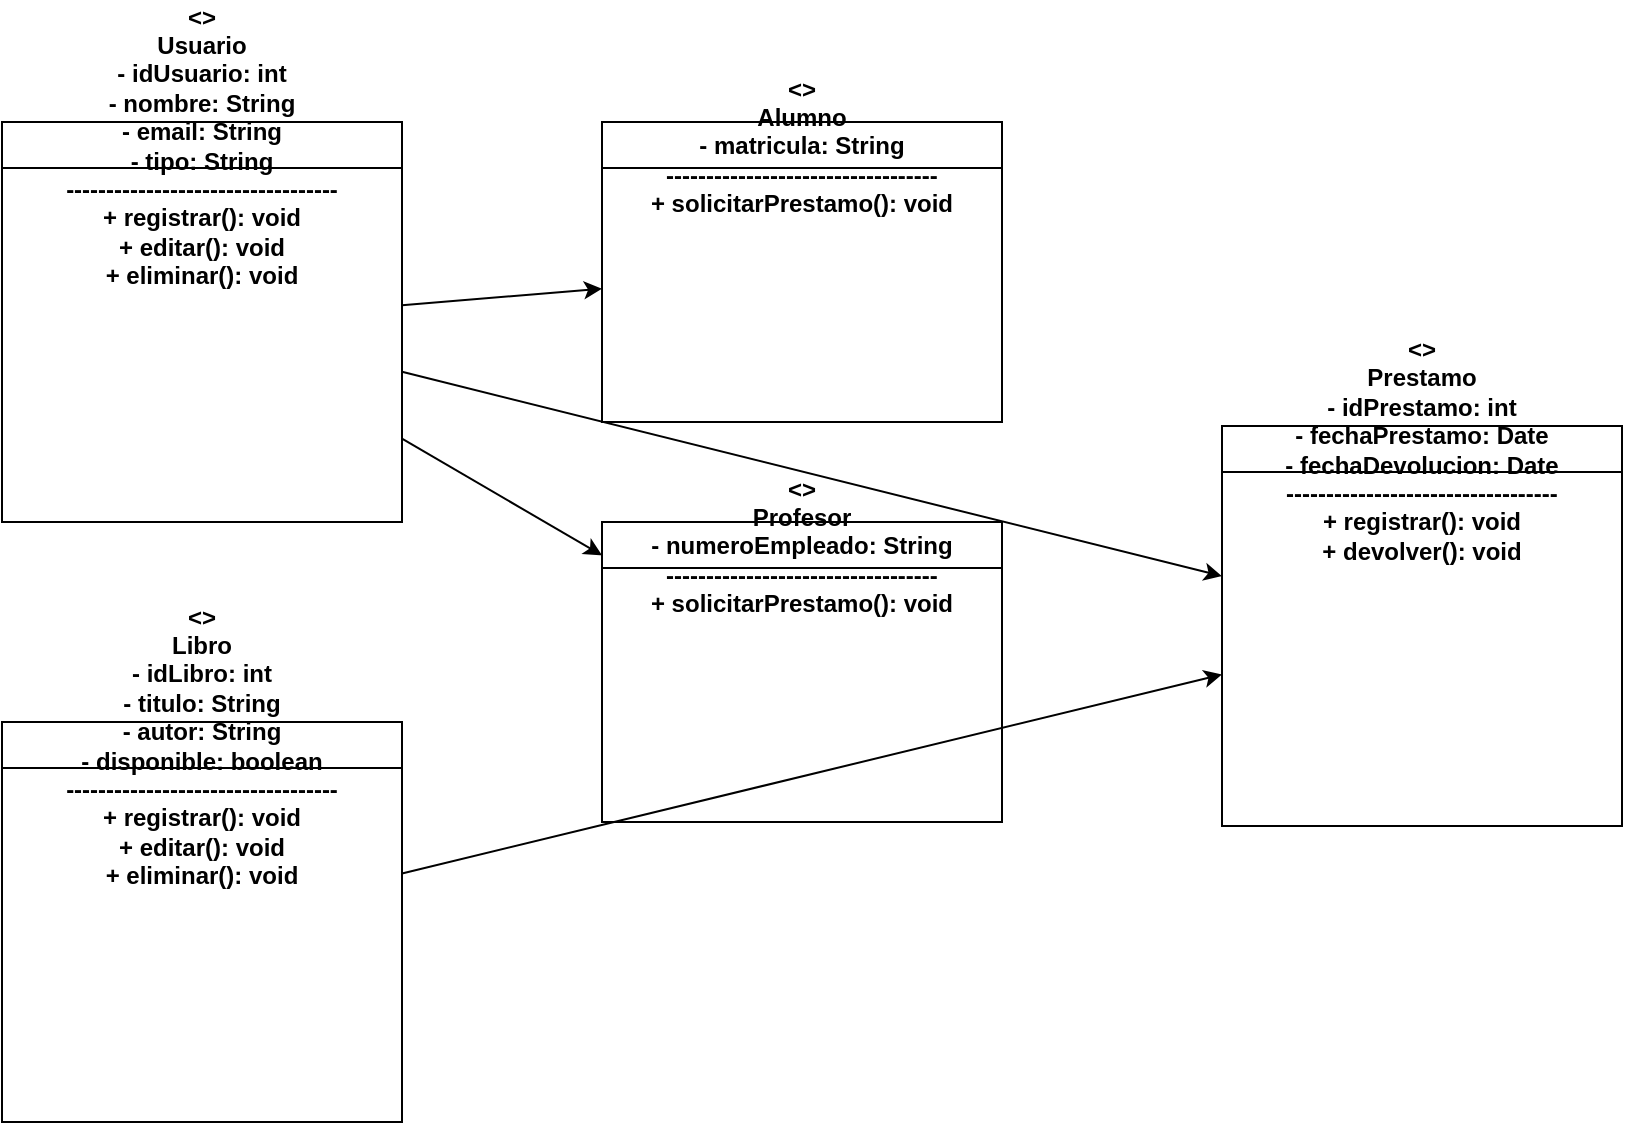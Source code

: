 <mxfile version="25.0.3">
  <diagram name="Diagrama de Clases" id="UyDmIMOKHdZ-Lj4BwbpG">
    <mxGraphModel dx="999" dy="530" grid="1" gridSize="10" guides="1" tooltips="1" connect="1" arrows="1" fold="1" page="1" pageScale="1" pageWidth="850" pageHeight="1100" math="0" shadow="0">
      <root>
        <mxCell id="0" />
        <mxCell id="1" parent="0" />
        <mxCell id="jBuS8J2EX25bI23QQKEZ-1" value="&lt;&lt;Clase&gt;&gt;&#xa;Usuario&#xa;- idUsuario: int&#xa;- nombre: String&#xa;- email: String&#xa;- tipo: String&#xa;----------------------------------&#xa;+ registrar(): void&#xa;+ editar(): void&#xa;+ eliminar(): void" style="swimlane;whiteSpace=wrap;html=1;" parent="1" vertex="1">
          <mxGeometry x="100" y="90" width="200" height="200" as="geometry" />
        </mxCell>
        <mxCell id="jBuS8J2EX25bI23QQKEZ-2" value="&lt;&lt;Clase&gt;&gt;&#xa;Alumno&#xa;- matricula: String&#xa;----------------------------------&#xa;+ solicitarPrestamo(): void" style="swimlane;whiteSpace=wrap;html=1;" parent="1" vertex="1">
          <mxGeometry x="400" y="90" width="200" height="150" as="geometry" />
        </mxCell>
        <mxCell id="jBuS8J2EX25bI23QQKEZ-3" value="&lt;&lt;Clase&gt;&gt;&#xa;Profesor&#xa;- numeroEmpleado: String&#xa;----------------------------------&#xa;+ solicitarPrestamo(): void" style="swimlane;whiteSpace=wrap;html=1;" parent="1" vertex="1">
          <mxGeometry x="400" y="290" width="200" height="150" as="geometry" />
        </mxCell>
        <mxCell id="jBuS8J2EX25bI23QQKEZ-4" value="&lt;&lt;Clase&gt;&gt;&#xa;Libro&#xa;- idLibro: int&#xa;- titulo: String&#xa;- autor: String&#xa;- disponible: boolean&#xa;----------------------------------&#xa;+ registrar(): void&#xa;+ editar(): void&#xa;+ eliminar(): void" style="swimlane;whiteSpace=wrap;html=1;" parent="1" vertex="1">
          <mxGeometry x="100" y="390" width="200" height="200" as="geometry" />
        </mxCell>
        <mxCell id="jBuS8J2EX25bI23QQKEZ-5" value="&lt;&lt;Clase&gt;&gt;&#xa;Prestamo&#xa;- idPrestamo: int&#xa;- fechaPrestamo: Date&#xa;- fechaDevolucion: Date&#xa;----------------------------------&#xa;+ registrar(): void&#xa;+ devolver(): void" style="swimlane;whiteSpace=wrap;html=1;" parent="1" vertex="1">
          <mxGeometry x="710" y="242" width="200" height="200" as="geometry" />
        </mxCell>
        <mxCell id="jBuS8J2EX25bI23QQKEZ-6" parent="1" source="jBuS8J2EX25bI23QQKEZ-1" target="jBuS8J2EX25bI23QQKEZ-2" edge="1">
          <mxGeometry relative="1" as="geometry" />
          <Object edgeStyle="orthogonalEdgeStyle" as="mxCell" />
        </mxCell>
        <mxCell id="jBuS8J2EX25bI23QQKEZ-7" parent="1" source="jBuS8J2EX25bI23QQKEZ-1" target="jBuS8J2EX25bI23QQKEZ-3" edge="1">
          <mxGeometry relative="1" as="geometry" />
        </mxCell>
        <mxCell id="jBuS8J2EX25bI23QQKEZ-8" parent="1" source="jBuS8J2EX25bI23QQKEZ-4" target="jBuS8J2EX25bI23QQKEZ-5" edge="1">
          <mxGeometry relative="1" as="geometry" />
        </mxCell>
        <mxCell id="jBuS8J2EX25bI23QQKEZ-9" parent="1" source="jBuS8J2EX25bI23QQKEZ-1" target="jBuS8J2EX25bI23QQKEZ-5" edge="1">
          <mxGeometry relative="1" as="geometry" />
        </mxCell>
      </root>
    </mxGraphModel>
  </diagram>
</mxfile>
